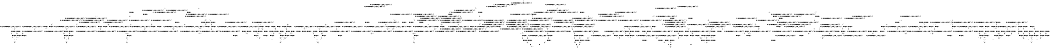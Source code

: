 digraph BCG {
size = "7, 10.5";
center = TRUE;
node [shape = circle];
0 [peripheries = 2];
0 -> 1 [label = "EX !0 !ATOMIC_EXCH_BRANCH (1, +0, FALSE, +1, 1, FALSE) !{0, 1, 2}"];
0 -> 2 [label = "EX !2 !ATOMIC_EXCH_BRANCH (1, +0, TRUE, +0, 1, TRUE) !{0, 1, 2}"];
0 -> 3 [label = "EX !1 !ATOMIC_EXCH_BRANCH (1, +1, TRUE, +0, 2, TRUE) !{0, 1, 2}"];
0 -> 4 [label = "EX !0 !ATOMIC_EXCH_BRANCH (1, +0, FALSE, +1, 1, FALSE) !{0, 1, 2}"];
1 -> 5 [label = "EX !2 !ATOMIC_EXCH_BRANCH (1, +0, TRUE, +0, 1, TRUE) !{0, 1, 2}"];
1 -> 6 [label = "EX !1 !ATOMIC_EXCH_BRANCH (1, +1, TRUE, +0, 2, TRUE) !{0, 1, 2}"];
1 -> 7 [label = "TERMINATE !0"];
2 -> 2 [label = "EX !2 !ATOMIC_EXCH_BRANCH (1, +0, TRUE, +0, 1, TRUE) !{0, 1, 2}"];
2 -> 8 [label = "EX !0 !ATOMIC_EXCH_BRANCH (1, +0, FALSE, +1, 1, FALSE) !{0, 1, 2}"];
2 -> 9 [label = "EX !1 !ATOMIC_EXCH_BRANCH (1, +1, TRUE, +0, 2, TRUE) !{0, 1, 2}"];
2 -> 10 [label = "EX !0 !ATOMIC_EXCH_BRANCH (1, +0, FALSE, +1, 1, FALSE) !{0, 1, 2}"];
3 -> 11 [label = "EX !0 !ATOMIC_EXCH_BRANCH (1, +0, FALSE, +1, 1, TRUE) !{0, 1, 2}"];
3 -> 12 [label = "EX !2 !ATOMIC_EXCH_BRANCH (1, +0, TRUE, +0, 1, FALSE) !{0, 1, 2}"];
3 -> 13 [label = "TERMINATE !1"];
3 -> 14 [label = "EX !0 !ATOMIC_EXCH_BRANCH (1, +0, FALSE, +1, 1, TRUE) !{0, 1, 2}"];
4 -> 15 [label = "EX !1 !ATOMIC_EXCH_BRANCH (1, +1, TRUE, +0, 2, TRUE) !{0, 1, 2}"];
4 -> 16 [label = "EX !2 !ATOMIC_EXCH_BRANCH (1, +0, TRUE, +0, 1, TRUE) !{0, 1, 2}"];
4 -> 17 [label = "EX !1 !ATOMIC_EXCH_BRANCH (1, +1, TRUE, +0, 2, TRUE) !{0, 1, 2}"];
4 -> 18 [label = "TERMINATE !0"];
5 -> 5 [label = "EX !2 !ATOMIC_EXCH_BRANCH (1, +0, TRUE, +0, 1, TRUE) !{0, 1, 2}"];
5 -> 19 [label = "EX !1 !ATOMIC_EXCH_BRANCH (1, +1, TRUE, +0, 2, TRUE) !{0, 1, 2}"];
5 -> 20 [label = "TERMINATE !0"];
6 -> 21 [label = "EX !2 !ATOMIC_EXCH_BRANCH (1, +0, TRUE, +0, 1, FALSE) !{0, 1, 2}"];
6 -> 22 [label = "TERMINATE !0"];
6 -> 23 [label = "TERMINATE !1"];
7 -> 24 [label = "EX !2 !ATOMIC_EXCH_BRANCH (1, +0, TRUE, +0, 1, TRUE) !{1, 2}"];
7 -> 25 [label = "EX !1 !ATOMIC_EXCH_BRANCH (1, +1, TRUE, +0, 2, TRUE) !{1, 2}"];
7 -> 26 [label = "EX !1 !ATOMIC_EXCH_BRANCH (1, +1, TRUE, +0, 2, TRUE) !{1, 2}"];
8 -> 5 [label = "EX !2 !ATOMIC_EXCH_BRANCH (1, +0, TRUE, +0, 1, TRUE) !{0, 1, 2}"];
8 -> 19 [label = "EX !1 !ATOMIC_EXCH_BRANCH (1, +1, TRUE, +0, 2, TRUE) !{0, 1, 2}"];
8 -> 20 [label = "TERMINATE !0"];
9 -> 12 [label = "EX !2 !ATOMIC_EXCH_BRANCH (1, +0, TRUE, +0, 1, FALSE) !{0, 1, 2}"];
9 -> 27 [label = "EX !0 !ATOMIC_EXCH_BRANCH (1, +0, FALSE, +1, 1, TRUE) !{0, 1, 2}"];
9 -> 28 [label = "TERMINATE !1"];
9 -> 29 [label = "EX !0 !ATOMIC_EXCH_BRANCH (1, +0, FALSE, +1, 1, TRUE) !{0, 1, 2}"];
10 -> 30 [label = "EX !1 !ATOMIC_EXCH_BRANCH (1, +1, TRUE, +0, 2, TRUE) !{0, 1, 2}"];
10 -> 16 [label = "EX !2 !ATOMIC_EXCH_BRANCH (1, +0, TRUE, +0, 1, TRUE) !{0, 1, 2}"];
10 -> 31 [label = "EX !1 !ATOMIC_EXCH_BRANCH (1, +1, TRUE, +0, 2, TRUE) !{0, 1, 2}"];
10 -> 32 [label = "TERMINATE !0"];
11 -> 11 [label = "EX !0 !ATOMIC_EXCH_BRANCH (1, +0, FALSE, +1, 1, TRUE) !{0, 1, 2}"];
11 -> 33 [label = "EX !2 !ATOMIC_EXCH_BRANCH (1, +0, TRUE, +0, 1, FALSE) !{0, 1, 2}"];
11 -> 34 [label = "TERMINATE !1"];
11 -> 14 [label = "EX !0 !ATOMIC_EXCH_BRANCH (1, +0, FALSE, +1, 1, TRUE) !{0, 1, 2}"];
12 -> 35 [label = "EX !0 !ATOMIC_EXCH_BRANCH (1, +0, FALSE, +1, 1, FALSE) !{0, 1, 2}"];
12 -> 36 [label = "TERMINATE !2"];
12 -> 37 [label = "TERMINATE !1"];
12 -> 38 [label = "EX !0 !ATOMIC_EXCH_BRANCH (1, +0, FALSE, +1, 1, FALSE) !{0, 1, 2}"];
13 -> 39 [label = "EX !0 !ATOMIC_EXCH_BRANCH (1, +0, FALSE, +1, 1, TRUE) !{0, 2}"];
13 -> 40 [label = "EX !2 !ATOMIC_EXCH_BRANCH (1, +0, TRUE, +0, 1, FALSE) !{0, 2}"];
13 -> 41 [label = "EX !0 !ATOMIC_EXCH_BRANCH (1, +0, FALSE, +1, 1, TRUE) !{0, 2}"];
14 -> 14 [label = "EX !0 !ATOMIC_EXCH_BRANCH (1, +0, FALSE, +1, 1, TRUE) !{0, 1, 2}"];
14 -> 42 [label = "EX !2 !ATOMIC_EXCH_BRANCH (1, +0, TRUE, +0, 1, FALSE) !{0, 1, 2}"];
14 -> 43 [label = "TERMINATE !1"];
15 -> 44 [label = "EX !2 !ATOMIC_EXCH_BRANCH (1, +0, TRUE, +0, 1, FALSE) !{0, 1, 2}"];
15 -> 45 [label = "EX !2 !ATOMIC_EXCH_BRANCH (1, +0, TRUE, +0, 1, FALSE) !{0, 1, 2}"];
15 -> 46 [label = "TERMINATE !0"];
15 -> 47 [label = "TERMINATE !1"];
16 -> 30 [label = "EX !1 !ATOMIC_EXCH_BRANCH (1, +1, TRUE, +0, 2, TRUE) !{0, 1, 2}"];
16 -> 16 [label = "EX !2 !ATOMIC_EXCH_BRANCH (1, +0, TRUE, +0, 1, TRUE) !{0, 1, 2}"];
16 -> 31 [label = "EX !1 !ATOMIC_EXCH_BRANCH (1, +1, TRUE, +0, 2, TRUE) !{0, 1, 2}"];
16 -> 32 [label = "TERMINATE !0"];
17 -> 48 [label = "EX !2 !ATOMIC_EXCH_BRANCH (1, +0, TRUE, +0, 1, FALSE) !{0, 1, 2}"];
17 -> 49 [label = "TERMINATE !0"];
17 -> 50 [label = "TERMINATE !1"];
18 -> 51 [label = "EX !2 !ATOMIC_EXCH_BRANCH (1, +0, TRUE, +0, 1, TRUE) !{1, 2}"];
18 -> 52 [label = "EX !1 !ATOMIC_EXCH_BRANCH (1, +1, TRUE, +0, 2, TRUE) !{1, 2}"];
19 -> 21 [label = "EX !2 !ATOMIC_EXCH_BRANCH (1, +0, TRUE, +0, 1, FALSE) !{0, 1, 2}"];
19 -> 53 [label = "TERMINATE !0"];
19 -> 54 [label = "TERMINATE !1"];
20 -> 24 [label = "EX !2 !ATOMIC_EXCH_BRANCH (1, +0, TRUE, +0, 1, TRUE) !{1, 2}"];
20 -> 55 [label = "EX !1 !ATOMIC_EXCH_BRANCH (1, +1, TRUE, +0, 2, TRUE) !{1, 2}"];
20 -> 56 [label = "EX !1 !ATOMIC_EXCH_BRANCH (1, +1, TRUE, +0, 2, TRUE) !{1, 2}"];
21 -> 57 [label = "TERMINATE !0"];
21 -> 58 [label = "TERMINATE !2"];
21 -> 59 [label = "TERMINATE !1"];
22 -> 60 [label = "EX !2 !ATOMIC_EXCH_BRANCH (1, +0, TRUE, +0, 1, FALSE) !{1, 2}"];
22 -> 61 [label = "TERMINATE !1"];
23 -> 62 [label = "EX !2 !ATOMIC_EXCH_BRANCH (1, +0, TRUE, +0, 1, FALSE) !{0, 2}"];
23 -> 63 [label = "TERMINATE !0"];
24 -> 24 [label = "EX !2 !ATOMIC_EXCH_BRANCH (1, +0, TRUE, +0, 1, TRUE) !{1, 2}"];
24 -> 55 [label = "EX !1 !ATOMIC_EXCH_BRANCH (1, +1, TRUE, +0, 2, TRUE) !{1, 2}"];
24 -> 56 [label = "EX !1 !ATOMIC_EXCH_BRANCH (1, +1, TRUE, +0, 2, TRUE) !{1, 2}"];
25 -> 60 [label = "EX !2 !ATOMIC_EXCH_BRANCH (1, +0, TRUE, +0, 1, FALSE) !{1, 2}"];
25 -> 61 [label = "TERMINATE !1"];
26 -> 64 [label = "EX !2 !ATOMIC_EXCH_BRANCH (1, +0, TRUE, +0, 1, FALSE) !{1, 2}"];
26 -> 65 [label = "EX !2 !ATOMIC_EXCH_BRANCH (1, +0, TRUE, +0, 1, FALSE) !{1, 2}"];
26 -> 66 [label = "TERMINATE !1"];
27 -> 27 [label = "EX !0 !ATOMIC_EXCH_BRANCH (1, +0, FALSE, +1, 1, TRUE) !{0, 1, 2}"];
27 -> 33 [label = "EX !2 !ATOMIC_EXCH_BRANCH (1, +0, TRUE, +0, 1, FALSE) !{0, 1, 2}"];
27 -> 67 [label = "TERMINATE !1"];
27 -> 29 [label = "EX !0 !ATOMIC_EXCH_BRANCH (1, +0, FALSE, +1, 1, TRUE) !{0, 1, 2}"];
28 -> 40 [label = "EX !2 !ATOMIC_EXCH_BRANCH (1, +0, TRUE, +0, 1, FALSE) !{0, 2}"];
28 -> 68 [label = "EX !0 !ATOMIC_EXCH_BRANCH (1, +0, FALSE, +1, 1, TRUE) !{0, 2}"];
28 -> 69 [label = "EX !0 !ATOMIC_EXCH_BRANCH (1, +0, FALSE, +1, 1, TRUE) !{0, 2}"];
29 -> 29 [label = "EX !0 !ATOMIC_EXCH_BRANCH (1, +0, FALSE, +1, 1, TRUE) !{0, 1, 2}"];
29 -> 42 [label = "EX !2 !ATOMIC_EXCH_BRANCH (1, +0, TRUE, +0, 1, FALSE) !{0, 1, 2}"];
29 -> 70 [label = "TERMINATE !1"];
30 -> 44 [label = "EX !2 !ATOMIC_EXCH_BRANCH (1, +0, TRUE, +0, 1, FALSE) !{0, 1, 2}"];
30 -> 45 [label = "EX !2 !ATOMIC_EXCH_BRANCH (1, +0, TRUE, +0, 1, FALSE) !{0, 1, 2}"];
30 -> 71 [label = "TERMINATE !0"];
30 -> 72 [label = "TERMINATE !1"];
31 -> 48 [label = "EX !2 !ATOMIC_EXCH_BRANCH (1, +0, TRUE, +0, 1, FALSE) !{0, 1, 2}"];
31 -> 73 [label = "TERMINATE !0"];
31 -> 74 [label = "TERMINATE !1"];
32 -> 51 [label = "EX !2 !ATOMIC_EXCH_BRANCH (1, +0, TRUE, +0, 1, TRUE) !{1, 2}"];
32 -> 75 [label = "EX !1 !ATOMIC_EXCH_BRANCH (1, +1, TRUE, +0, 2, TRUE) !{1, 2}"];
33 -> 35 [label = "EX !0 !ATOMIC_EXCH_BRANCH (1, +0, FALSE, +1, 1, FALSE) !{0, 1, 2}"];
33 -> 76 [label = "TERMINATE !2"];
33 -> 77 [label = "TERMINATE !1"];
33 -> 38 [label = "EX !0 !ATOMIC_EXCH_BRANCH (1, +0, FALSE, +1, 1, FALSE) !{0, 1, 2}"];
34 -> 39 [label = "EX !0 !ATOMIC_EXCH_BRANCH (1, +0, FALSE, +1, 1, TRUE) !{0, 2}"];
34 -> 78 [label = "EX !2 !ATOMIC_EXCH_BRANCH (1, +0, TRUE, +0, 1, FALSE) !{0, 2}"];
34 -> 41 [label = "EX !0 !ATOMIC_EXCH_BRANCH (1, +0, FALSE, +1, 1, TRUE) !{0, 2}"];
35 -> 57 [label = "TERMINATE !0"];
35 -> 58 [label = "TERMINATE !2"];
35 -> 59 [label = "TERMINATE !1"];
36 -> 79 [label = "EX !0 !ATOMIC_EXCH_BRANCH (1, +0, FALSE, +1, 1, FALSE) !{0, 1}"];
36 -> 80 [label = "TERMINATE !1"];
36 -> 81 [label = "EX !0 !ATOMIC_EXCH_BRANCH (1, +0, FALSE, +1, 1, FALSE) !{0, 1}"];
37 -> 82 [label = "EX !0 !ATOMIC_EXCH_BRANCH (1, +0, FALSE, +1, 1, FALSE) !{0, 2}"];
37 -> 83 [label = "TERMINATE !2"];
37 -> 84 [label = "EX !0 !ATOMIC_EXCH_BRANCH (1, +0, FALSE, +1, 1, FALSE) !{0, 2}"];
38 -> 85 [label = "TERMINATE !0"];
38 -> 86 [label = "TERMINATE !2"];
38 -> 87 [label = "TERMINATE !1"];
39 -> 39 [label = "EX !0 !ATOMIC_EXCH_BRANCH (1, +0, FALSE, +1, 1, TRUE) !{0, 2}"];
39 -> 78 [label = "EX !2 !ATOMIC_EXCH_BRANCH (1, +0, TRUE, +0, 1, FALSE) !{0, 2}"];
39 -> 41 [label = "EX !0 !ATOMIC_EXCH_BRANCH (1, +0, FALSE, +1, 1, TRUE) !{0, 2}"];
40 -> 82 [label = "EX !0 !ATOMIC_EXCH_BRANCH (1, +0, FALSE, +1, 1, FALSE) !{0, 2}"];
40 -> 83 [label = "TERMINATE !2"];
40 -> 84 [label = "EX !0 !ATOMIC_EXCH_BRANCH (1, +0, FALSE, +1, 1, FALSE) !{0, 2}"];
41 -> 88 [label = "EX !2 !ATOMIC_EXCH_BRANCH (1, +0, TRUE, +0, 1, FALSE) !{0, 2}"];
41 -> 41 [label = "EX !0 !ATOMIC_EXCH_BRANCH (1, +0, FALSE, +1, 1, TRUE) !{0, 2}"];
41 -> 89 [label = "EX !2 !ATOMIC_EXCH_BRANCH (1, +0, TRUE, +0, 1, FALSE) !{0, 2}"];
42 -> 38 [label = "EX !0 !ATOMIC_EXCH_BRANCH (1, +0, FALSE, +1, 1, FALSE) !{0, 1, 2}"];
42 -> 90 [label = "TERMINATE !2"];
42 -> 91 [label = "TERMINATE !1"];
43 -> 92 [label = "EX !0 !ATOMIC_EXCH_BRANCH (1, +0, FALSE, +1, 1, TRUE) !{0, 2}"];
43 -> 93 [label = "EX !2 !ATOMIC_EXCH_BRANCH (1, +0, TRUE, +0, 1, FALSE) !{0, 2}"];
44 -> 94 [label = "TERMINATE !0"];
44 -> 95 [label = "TERMINATE !2"];
44 -> 96 [label = "TERMINATE !1"];
45 -> 97 [label = "TERMINATE !0"];
45 -> 98 [label = "TERMINATE !2"];
45 -> 99 [label = "TERMINATE !1"];
46 -> 100 [label = "EX !2 !ATOMIC_EXCH_BRANCH (1, +0, TRUE, +0, 1, FALSE) !{1, 2}"];
46 -> 101 [label = "TERMINATE !1"];
47 -> 102 [label = "EX !2 !ATOMIC_EXCH_BRANCH (1, +0, TRUE, +0, 1, FALSE) !{0, 2}"];
47 -> 103 [label = "TERMINATE !0"];
48 -> 85 [label = "TERMINATE !0"];
48 -> 86 [label = "TERMINATE !2"];
48 -> 87 [label = "TERMINATE !1"];
49 -> 104 [label = "EX !2 !ATOMIC_EXCH_BRANCH (1, +0, TRUE, +0, 1, FALSE) !{1, 2}"];
49 -> 105 [label = "TERMINATE !1"];
50 -> 106 [label = "EX !2 !ATOMIC_EXCH_BRANCH (1, +0, TRUE, +0, 1, FALSE) !{0, 2}"];
50 -> 107 [label = "TERMINATE !0"];
51 -> 51 [label = "EX !2 !ATOMIC_EXCH_BRANCH (1, +0, TRUE, +0, 1, TRUE) !{1, 2}"];
51 -> 75 [label = "EX !1 !ATOMIC_EXCH_BRANCH (1, +1, TRUE, +0, 2, TRUE) !{1, 2}"];
52 -> 104 [label = "EX !2 !ATOMIC_EXCH_BRANCH (1, +0, TRUE, +0, 1, FALSE) !{1, 2}"];
52 -> 105 [label = "TERMINATE !1"];
53 -> 60 [label = "EX !2 !ATOMIC_EXCH_BRANCH (1, +0, TRUE, +0, 1, FALSE) !{1, 2}"];
53 -> 108 [label = "TERMINATE !1"];
54 -> 62 [label = "EX !2 !ATOMIC_EXCH_BRANCH (1, +0, TRUE, +0, 1, FALSE) !{0, 2}"];
54 -> 109 [label = "TERMINATE !0"];
55 -> 60 [label = "EX !2 !ATOMIC_EXCH_BRANCH (1, +0, TRUE, +0, 1, FALSE) !{1, 2}"];
55 -> 108 [label = "TERMINATE !1"];
56 -> 64 [label = "EX !2 !ATOMIC_EXCH_BRANCH (1, +0, TRUE, +0, 1, FALSE) !{1, 2}"];
56 -> 65 [label = "EX !2 !ATOMIC_EXCH_BRANCH (1, +0, TRUE, +0, 1, FALSE) !{1, 2}"];
56 -> 110 [label = "TERMINATE !1"];
57 -> 111 [label = "TERMINATE !2"];
57 -> 112 [label = "TERMINATE !1"];
58 -> 113 [label = "TERMINATE !0"];
58 -> 114 [label = "TERMINATE !1"];
59 -> 115 [label = "TERMINATE !0"];
59 -> 116 [label = "TERMINATE !2"];
60 -> 111 [label = "TERMINATE !2"];
60 -> 112 [label = "TERMINATE !1"];
61 -> 117 [label = "EX !2 !ATOMIC_EXCH_BRANCH (1, +0, TRUE, +0, 1, FALSE) !{2}"];
61 -> 118 [label = "EX !2 !ATOMIC_EXCH_BRANCH (1, +0, TRUE, +0, 1, FALSE) !{2}"];
62 -> 115 [label = "TERMINATE !0"];
62 -> 116 [label = "TERMINATE !2"];
63 -> 117 [label = "EX !2 !ATOMIC_EXCH_BRANCH (1, +0, TRUE, +0, 1, FALSE) !{2}"];
63 -> 118 [label = "EX !2 !ATOMIC_EXCH_BRANCH (1, +0, TRUE, +0, 1, FALSE) !{2}"];
64 -> 119 [label = "TERMINATE !2"];
64 -> 120 [label = "TERMINATE !1"];
65 -> 121 [label = "TERMINATE !2"];
65 -> 122 [label = "TERMINATE !1"];
66 -> 123 [label = "EX !2 !ATOMIC_EXCH_BRANCH (1, +0, TRUE, +0, 1, FALSE) !{2}"];
67 -> 68 [label = "EX !0 !ATOMIC_EXCH_BRANCH (1, +0, FALSE, +1, 1, TRUE) !{0, 2}"];
67 -> 78 [label = "EX !2 !ATOMIC_EXCH_BRANCH (1, +0, TRUE, +0, 1, FALSE) !{0, 2}"];
67 -> 69 [label = "EX !0 !ATOMIC_EXCH_BRANCH (1, +0, FALSE, +1, 1, TRUE) !{0, 2}"];
68 -> 68 [label = "EX !0 !ATOMIC_EXCH_BRANCH (1, +0, FALSE, +1, 1, TRUE) !{0, 2}"];
68 -> 78 [label = "EX !2 !ATOMIC_EXCH_BRANCH (1, +0, TRUE, +0, 1, FALSE) !{0, 2}"];
68 -> 69 [label = "EX !0 !ATOMIC_EXCH_BRANCH (1, +0, FALSE, +1, 1, TRUE) !{0, 2}"];
69 -> 88 [label = "EX !2 !ATOMIC_EXCH_BRANCH (1, +0, TRUE, +0, 1, FALSE) !{0, 2}"];
69 -> 69 [label = "EX !0 !ATOMIC_EXCH_BRANCH (1, +0, FALSE, +1, 1, TRUE) !{0, 2}"];
69 -> 89 [label = "EX !2 !ATOMIC_EXCH_BRANCH (1, +0, TRUE, +0, 1, FALSE) !{0, 2}"];
70 -> 124 [label = "EX !0 !ATOMIC_EXCH_BRANCH (1, +0, FALSE, +1, 1, TRUE) !{0, 2}"];
70 -> 93 [label = "EX !2 !ATOMIC_EXCH_BRANCH (1, +0, TRUE, +0, 1, FALSE) !{0, 2}"];
71 -> 100 [label = "EX !2 !ATOMIC_EXCH_BRANCH (1, +0, TRUE, +0, 1, FALSE) !{1, 2}"];
71 -> 125 [label = "TERMINATE !1"];
72 -> 102 [label = "EX !2 !ATOMIC_EXCH_BRANCH (1, +0, TRUE, +0, 1, FALSE) !{0, 2}"];
72 -> 126 [label = "TERMINATE !0"];
73 -> 104 [label = "EX !2 !ATOMIC_EXCH_BRANCH (1, +0, TRUE, +0, 1, FALSE) !{1, 2}"];
73 -> 127 [label = "TERMINATE !1"];
74 -> 106 [label = "EX !2 !ATOMIC_EXCH_BRANCH (1, +0, TRUE, +0, 1, FALSE) !{0, 2}"];
74 -> 128 [label = "TERMINATE !0"];
75 -> 104 [label = "EX !2 !ATOMIC_EXCH_BRANCH (1, +0, TRUE, +0, 1, FALSE) !{1, 2}"];
75 -> 127 [label = "TERMINATE !1"];
76 -> 79 [label = "EX !0 !ATOMIC_EXCH_BRANCH (1, +0, FALSE, +1, 1, FALSE) !{0, 1}"];
76 -> 129 [label = "TERMINATE !1"];
76 -> 81 [label = "EX !0 !ATOMIC_EXCH_BRANCH (1, +0, FALSE, +1, 1, FALSE) !{0, 1}"];
77 -> 82 [label = "EX !0 !ATOMIC_EXCH_BRANCH (1, +0, FALSE, +1, 1, FALSE) !{0, 2}"];
77 -> 130 [label = "TERMINATE !2"];
77 -> 84 [label = "EX !0 !ATOMIC_EXCH_BRANCH (1, +0, FALSE, +1, 1, FALSE) !{0, 2}"];
78 -> 82 [label = "EX !0 !ATOMIC_EXCH_BRANCH (1, +0, FALSE, +1, 1, FALSE) !{0, 2}"];
78 -> 130 [label = "TERMINATE !2"];
78 -> 84 [label = "EX !0 !ATOMIC_EXCH_BRANCH (1, +0, FALSE, +1, 1, FALSE) !{0, 2}"];
79 -> 113 [label = "TERMINATE !0"];
79 -> 114 [label = "TERMINATE !1"];
80 -> 131 [label = "EX !0 !ATOMIC_EXCH_BRANCH (1, +0, FALSE, +1, 1, FALSE) !{0}"];
80 -> 132 [label = "EX !0 !ATOMIC_EXCH_BRANCH (1, +0, FALSE, +1, 1, FALSE) !{0}"];
81 -> 133 [label = "TERMINATE !0"];
81 -> 134 [label = "TERMINATE !1"];
82 -> 115 [label = "TERMINATE !0"];
82 -> 116 [label = "TERMINATE !2"];
83 -> 131 [label = "EX !0 !ATOMIC_EXCH_BRANCH (1, +0, FALSE, +1, 1, FALSE) !{0}"];
83 -> 132 [label = "EX !0 !ATOMIC_EXCH_BRANCH (1, +0, FALSE, +1, 1, FALSE) !{0}"];
84 -> 135 [label = "TERMINATE !0"];
84 -> 136 [label = "TERMINATE !2"];
85 -> 137 [label = "TERMINATE !2"];
85 -> 138 [label = "TERMINATE !1"];
86 -> 139 [label = "TERMINATE !0"];
86 -> 140 [label = "TERMINATE !1"];
87 -> 141 [label = "TERMINATE !0"];
87 -> 142 [label = "TERMINATE !2"];
88 -> 143 [label = "EX !0 !ATOMIC_EXCH_BRANCH (1, +0, FALSE, +1, 1, FALSE) !{0, 2}"];
88 -> 144 [label = "TERMINATE !2"];
88 -> 84 [label = "EX !0 !ATOMIC_EXCH_BRANCH (1, +0, FALSE, +1, 1, FALSE) !{0, 2}"];
89 -> 84 [label = "EX !0 !ATOMIC_EXCH_BRANCH (1, +0, FALSE, +1, 1, FALSE) !{0, 2}"];
89 -> 145 [label = "TERMINATE !2"];
90 -> 146 [label = "EX !0 !ATOMIC_EXCH_BRANCH (1, +0, FALSE, +1, 1, FALSE) !{0, 1}"];
90 -> 147 [label = "TERMINATE !1"];
91 -> 148 [label = "EX !0 !ATOMIC_EXCH_BRANCH (1, +0, FALSE, +1, 1, FALSE) !{0, 2}"];
91 -> 149 [label = "TERMINATE !2"];
92 -> 92 [label = "EX !0 !ATOMIC_EXCH_BRANCH (1, +0, FALSE, +1, 1, TRUE) !{0, 2}"];
92 -> 93 [label = "EX !2 !ATOMIC_EXCH_BRANCH (1, +0, TRUE, +0, 1, FALSE) !{0, 2}"];
93 -> 148 [label = "EX !0 !ATOMIC_EXCH_BRANCH (1, +0, FALSE, +1, 1, FALSE) !{0, 2}"];
93 -> 149 [label = "TERMINATE !2"];
94 -> 150 [label = "TERMINATE !2"];
94 -> 151 [label = "TERMINATE !1"];
95 -> 152 [label = "TERMINATE !0"];
95 -> 153 [label = "TERMINATE !1"];
96 -> 154 [label = "TERMINATE !0"];
96 -> 155 [label = "TERMINATE !2"];
97 -> 156 [label = "TERMINATE !2"];
97 -> 157 [label = "TERMINATE !1"];
98 -> 158 [label = "TERMINATE !0"];
98 -> 159 [label = "TERMINATE !1"];
99 -> 160 [label = "TERMINATE !0"];
99 -> 161 [label = "TERMINATE !2"];
100 -> 156 [label = "TERMINATE !2"];
100 -> 157 [label = "TERMINATE !1"];
101 -> 162 [label = "EX !2 !ATOMIC_EXCH_BRANCH (1, +0, TRUE, +0, 1, FALSE) !{2}"];
102 -> 160 [label = "TERMINATE !0"];
102 -> 161 [label = "TERMINATE !2"];
103 -> 162 [label = "EX !2 !ATOMIC_EXCH_BRANCH (1, +0, TRUE, +0, 1, FALSE) !{2}"];
104 -> 137 [label = "TERMINATE !2"];
104 -> 138 [label = "TERMINATE !1"];
105 -> 163 [label = "EX !2 !ATOMIC_EXCH_BRANCH (1, +0, TRUE, +0, 1, FALSE) !{2}"];
106 -> 141 [label = "TERMINATE !0"];
106 -> 142 [label = "TERMINATE !2"];
107 -> 163 [label = "EX !2 !ATOMIC_EXCH_BRANCH (1, +0, TRUE, +0, 1, FALSE) !{2}"];
108 -> 117 [label = "EX !2 !ATOMIC_EXCH_BRANCH (1, +0, TRUE, +0, 1, FALSE) !{2}"];
108 -> 118 [label = "EX !2 !ATOMIC_EXCH_BRANCH (1, +0, TRUE, +0, 1, FALSE) !{2}"];
109 -> 117 [label = "EX !2 !ATOMIC_EXCH_BRANCH (1, +0, TRUE, +0, 1, FALSE) !{2}"];
109 -> 118 [label = "EX !2 !ATOMIC_EXCH_BRANCH (1, +0, TRUE, +0, 1, FALSE) !{2}"];
110 -> 123 [label = "EX !2 !ATOMIC_EXCH_BRANCH (1, +0, TRUE, +0, 1, FALSE) !{2}"];
111 -> 164 [label = "TERMINATE !1"];
112 -> 165 [label = "TERMINATE !2"];
113 -> 164 [label = "TERMINATE !1"];
114 -> 166 [label = "TERMINATE !0"];
115 -> 165 [label = "TERMINATE !2"];
116 -> 166 [label = "TERMINATE !0"];
117 -> 165 [label = "TERMINATE !2"];
118 -> 167 [label = "TERMINATE !2"];
119 -> 168 [label = "TERMINATE !1"];
120 -> 169 [label = "TERMINATE !2"];
121 -> 170 [label = "TERMINATE !1"];
122 -> 171 [label = "TERMINATE !2"];
123 -> 171 [label = "TERMINATE !2"];
124 -> 124 [label = "EX !0 !ATOMIC_EXCH_BRANCH (1, +0, FALSE, +1, 1, TRUE) !{0, 2}"];
124 -> 93 [label = "EX !2 !ATOMIC_EXCH_BRANCH (1, +0, TRUE, +0, 1, FALSE) !{0, 2}"];
125 -> 162 [label = "EX !2 !ATOMIC_EXCH_BRANCH (1, +0, TRUE, +0, 1, FALSE) !{2}"];
126 -> 162 [label = "EX !2 !ATOMIC_EXCH_BRANCH (1, +0, TRUE, +0, 1, FALSE) !{2}"];
127 -> 163 [label = "EX !2 !ATOMIC_EXCH_BRANCH (1, +0, TRUE, +0, 1, FALSE) !{2}"];
128 -> 163 [label = "EX !2 !ATOMIC_EXCH_BRANCH (1, +0, TRUE, +0, 1, FALSE) !{2}"];
129 -> 131 [label = "EX !0 !ATOMIC_EXCH_BRANCH (1, +0, FALSE, +1, 1, FALSE) !{0}"];
129 -> 132 [label = "EX !0 !ATOMIC_EXCH_BRANCH (1, +0, FALSE, +1, 1, FALSE) !{0}"];
130 -> 131 [label = "EX !0 !ATOMIC_EXCH_BRANCH (1, +0, FALSE, +1, 1, FALSE) !{0}"];
130 -> 132 [label = "EX !0 !ATOMIC_EXCH_BRANCH (1, +0, FALSE, +1, 1, FALSE) !{0}"];
131 -> 166 [label = "TERMINATE !0"];
132 -> 172 [label = "TERMINATE !0"];
133 -> 173 [label = "TERMINATE !1"];
134 -> 174 [label = "TERMINATE !0"];
135 -> 175 [label = "TERMINATE !2"];
136 -> 176 [label = "TERMINATE !0"];
137 -> 177 [label = "TERMINATE !1"];
138 -> 178 [label = "TERMINATE !2"];
139 -> 177 [label = "TERMINATE !1"];
140 -> 179 [label = "TERMINATE !0"];
141 -> 178 [label = "TERMINATE !2"];
142 -> 179 [label = "TERMINATE !0"];
143 -> 180 [label = "TERMINATE !0"];
143 -> 181 [label = "TERMINATE !2"];
144 -> 182 [label = "EX !0 !ATOMIC_EXCH_BRANCH (1, +0, FALSE, +1, 1, FALSE) !{0}"];
145 -> 183 [label = "EX !0 !ATOMIC_EXCH_BRANCH (1, +0, FALSE, +1, 1, FALSE) !{0}"];
146 -> 139 [label = "TERMINATE !0"];
146 -> 140 [label = "TERMINATE !1"];
147 -> 184 [label = "EX !0 !ATOMIC_EXCH_BRANCH (1, +0, FALSE, +1, 1, FALSE) !{0}"];
148 -> 141 [label = "TERMINATE !0"];
148 -> 142 [label = "TERMINATE !2"];
149 -> 184 [label = "EX !0 !ATOMIC_EXCH_BRANCH (1, +0, FALSE, +1, 1, FALSE) !{0}"];
150 -> 185 [label = "TERMINATE !1"];
151 -> 186 [label = "TERMINATE !2"];
152 -> 185 [label = "TERMINATE !1"];
153 -> 187 [label = "TERMINATE !0"];
154 -> 186 [label = "TERMINATE !2"];
155 -> 187 [label = "TERMINATE !0"];
156 -> 188 [label = "TERMINATE !1"];
157 -> 189 [label = "TERMINATE !2"];
158 -> 188 [label = "TERMINATE !1"];
159 -> 190 [label = "TERMINATE !0"];
160 -> 189 [label = "TERMINATE !2"];
161 -> 190 [label = "TERMINATE !0"];
162 -> 189 [label = "TERMINATE !2"];
163 -> 178 [label = "TERMINATE !2"];
164 -> 191 [label = "exit"];
165 -> 191 [label = "exit"];
166 -> 191 [label = "exit"];
167 -> 192 [label = "exit"];
168 -> 193 [label = "exit"];
169 -> 193 [label = "exit"];
170 -> 194 [label = "exit"];
171 -> 194 [label = "exit"];
172 -> 195 [label = "exit"];
173 -> 196 [label = "exit"];
174 -> 196 [label = "exit"];
175 -> 197 [label = "exit"];
176 -> 197 [label = "exit"];
177 -> 198 [label = "exit"];
178 -> 198 [label = "exit"];
179 -> 198 [label = "exit"];
180 -> 199 [label = "TERMINATE !2"];
181 -> 200 [label = "TERMINATE !0"];
182 -> 200 [label = "TERMINATE !0"];
183 -> 176 [label = "TERMINATE !0"];
184 -> 179 [label = "TERMINATE !0"];
185 -> 201 [label = "exit"];
186 -> 201 [label = "exit"];
187 -> 201 [label = "exit"];
188 -> 202 [label = "exit"];
189 -> 202 [label = "exit"];
190 -> 202 [label = "exit"];
199 -> 203 [label = "exit"];
200 -> 203 [label = "exit"];
}
